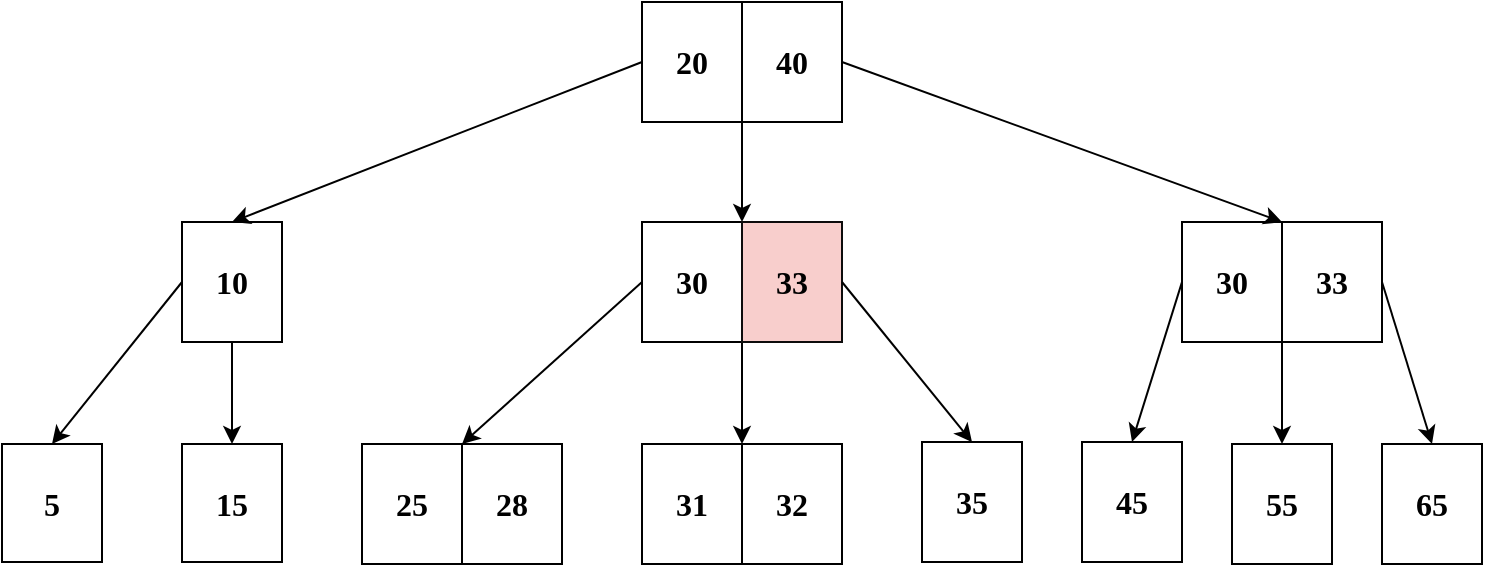<mxfile version="21.2.8" type="device">
  <diagram name="Page-1" id="IAXWIOkmNZu2zb0PkIBH">
    <mxGraphModel dx="1100" dy="802" grid="1" gridSize="10" guides="1" tooltips="1" connect="1" arrows="1" fold="1" page="1" pageScale="1" pageWidth="827" pageHeight="1169" math="0" shadow="0">
      <root>
        <mxCell id="0" />
        <mxCell id="1" parent="0" />
        <mxCell id="e0AHfCA0yS60ZcqgI1O2-1" value="&lt;b&gt;&lt;font face=&quot;Verdana&quot; style=&quot;font-size: 16px;&quot;&gt;20&lt;/font&gt;&lt;/b&gt;" style="rounded=0;whiteSpace=wrap;html=1;" parent="1" vertex="1">
          <mxGeometry x="350" y="120" width="50" height="60" as="geometry" />
        </mxCell>
        <mxCell id="e0AHfCA0yS60ZcqgI1O2-11" style="edgeStyle=orthogonalEdgeStyle;rounded=0;orthogonalLoop=1;jettySize=auto;html=1;exitX=0;exitY=1;exitDx=0;exitDy=0;entryX=0;entryY=0;entryDx=0;entryDy=0;" parent="1" source="e0AHfCA0yS60ZcqgI1O2-2" target="e0AHfCA0yS60ZcqgI1O2-7" edge="1">
          <mxGeometry relative="1" as="geometry" />
        </mxCell>
        <mxCell id="e0AHfCA0yS60ZcqgI1O2-2" value="&lt;b&gt;&lt;font face=&quot;Verdana&quot; style=&quot;font-size: 16px;&quot;&gt;40&lt;/font&gt;&lt;/b&gt;" style="rounded=0;whiteSpace=wrap;html=1;" parent="1" vertex="1">
          <mxGeometry x="400" y="120" width="50" height="60" as="geometry" />
        </mxCell>
        <mxCell id="e0AHfCA0yS60ZcqgI1O2-20" style="edgeStyle=orthogonalEdgeStyle;rounded=0;orthogonalLoop=1;jettySize=auto;html=1;exitX=0.5;exitY=1;exitDx=0;exitDy=0;entryX=0.5;entryY=0;entryDx=0;entryDy=0;" parent="1" source="e0AHfCA0yS60ZcqgI1O2-3" target="e0AHfCA0yS60ZcqgI1O2-5" edge="1">
          <mxGeometry relative="1" as="geometry" />
        </mxCell>
        <mxCell id="e0AHfCA0yS60ZcqgI1O2-3" value="&lt;b&gt;&lt;font face=&quot;Verdana&quot; style=&quot;font-size: 16px;&quot;&gt;10&lt;/font&gt;&lt;/b&gt;" style="rounded=0;whiteSpace=wrap;html=1;" parent="1" vertex="1">
          <mxGeometry x="120" y="230" width="50" height="60" as="geometry" />
        </mxCell>
        <mxCell id="e0AHfCA0yS60ZcqgI1O2-4" value="&lt;b&gt;&lt;font face=&quot;Verdana&quot; style=&quot;font-size: 16px;&quot;&gt;5&lt;/font&gt;&lt;/b&gt;" style="rounded=0;whiteSpace=wrap;html=1;" parent="1" vertex="1">
          <mxGeometry x="30" y="341" width="50" height="59" as="geometry" />
        </mxCell>
        <mxCell id="e0AHfCA0yS60ZcqgI1O2-5" value="&lt;b&gt;&lt;font face=&quot;Verdana&quot; style=&quot;font-size: 16px;&quot;&gt;15&lt;/font&gt;&lt;/b&gt;" style="rounded=0;whiteSpace=wrap;html=1;" parent="1" vertex="1">
          <mxGeometry x="120" y="341" width="50" height="59" as="geometry" />
        </mxCell>
        <mxCell id="e0AHfCA0yS60ZcqgI1O2-6" value="&lt;b&gt;&lt;font face=&quot;Verdana&quot; style=&quot;font-size: 16px;&quot;&gt;30&lt;/font&gt;&lt;/b&gt;" style="rounded=0;whiteSpace=wrap;html=1;" parent="1" vertex="1">
          <mxGeometry x="350" y="230" width="50" height="60" as="geometry" />
        </mxCell>
        <mxCell id="e0AHfCA0yS60ZcqgI1O2-19" style="edgeStyle=orthogonalEdgeStyle;rounded=0;orthogonalLoop=1;jettySize=auto;html=1;exitX=0;exitY=1;exitDx=0;exitDy=0;entryX=1;entryY=0;entryDx=0;entryDy=0;" parent="1" source="e0AHfCA0yS60ZcqgI1O2-7" target="e0AHfCA0yS60ZcqgI1O2-17" edge="1">
          <mxGeometry relative="1" as="geometry" />
        </mxCell>
        <mxCell id="e0AHfCA0yS60ZcqgI1O2-7" value="&lt;b&gt;&lt;font face=&quot;Verdana&quot; style=&quot;font-size: 16px;&quot;&gt;33&lt;/font&gt;&lt;/b&gt;" style="rounded=0;whiteSpace=wrap;html=1;fillColor=#f8cecc;strokeColor=#0d0c0c;" parent="1" vertex="1">
          <mxGeometry x="400" y="230" width="50" height="60" as="geometry" />
        </mxCell>
        <mxCell id="e0AHfCA0yS60ZcqgI1O2-8" value="&lt;b&gt;&lt;font face=&quot;Verdana&quot; style=&quot;font-size: 16px;&quot;&gt;25&lt;/font&gt;&lt;/b&gt;" style="rounded=0;whiteSpace=wrap;html=1;" parent="1" vertex="1">
          <mxGeometry x="210" y="341" width="50" height="60" as="geometry" />
        </mxCell>
        <mxCell id="e0AHfCA0yS60ZcqgI1O2-9" value="&lt;b&gt;&lt;font face=&quot;Verdana&quot; style=&quot;font-size: 16px;&quot;&gt;28&lt;/font&gt;&lt;/b&gt;" style="rounded=0;whiteSpace=wrap;html=1;" parent="1" vertex="1">
          <mxGeometry x="260" y="341" width="50" height="60" as="geometry" />
        </mxCell>
        <mxCell id="e0AHfCA0yS60ZcqgI1O2-13" value="" style="endArrow=classic;html=1;rounded=0;exitX=0;exitY=0.5;exitDx=0;exitDy=0;entryX=0.5;entryY=0;entryDx=0;entryDy=0;" parent="1" source="e0AHfCA0yS60ZcqgI1O2-1" target="e0AHfCA0yS60ZcqgI1O2-3" edge="1">
          <mxGeometry width="50" height="50" relative="1" as="geometry">
            <mxPoint x="240" y="380" as="sourcePoint" />
            <mxPoint x="290" y="330" as="targetPoint" />
          </mxGeometry>
        </mxCell>
        <mxCell id="e0AHfCA0yS60ZcqgI1O2-14" value="&lt;b&gt;&lt;font face=&quot;Verdana&quot; style=&quot;font-size: 16px;&quot;&gt;30&lt;/font&gt;&lt;/b&gt;" style="rounded=0;whiteSpace=wrap;html=1;" parent="1" vertex="1">
          <mxGeometry x="620" y="230" width="50" height="60" as="geometry" />
        </mxCell>
        <mxCell id="e0AHfCA0yS60ZcqgI1O2-15" value="&lt;b&gt;&lt;font face=&quot;Verdana&quot; style=&quot;font-size: 16px;&quot;&gt;33&lt;/font&gt;&lt;/b&gt;" style="rounded=0;whiteSpace=wrap;html=1;" parent="1" vertex="1">
          <mxGeometry x="670" y="230" width="50" height="60" as="geometry" />
        </mxCell>
        <mxCell id="e0AHfCA0yS60ZcqgI1O2-16" value="" style="endArrow=classic;html=1;rounded=0;exitX=1;exitY=0.5;exitDx=0;exitDy=0;entryX=1;entryY=0;entryDx=0;entryDy=0;" parent="1" source="e0AHfCA0yS60ZcqgI1O2-2" target="e0AHfCA0yS60ZcqgI1O2-14" edge="1">
          <mxGeometry width="50" height="50" relative="1" as="geometry">
            <mxPoint x="240" y="380" as="sourcePoint" />
            <mxPoint x="290" y="330" as="targetPoint" />
          </mxGeometry>
        </mxCell>
        <mxCell id="e0AHfCA0yS60ZcqgI1O2-17" value="&lt;b&gt;&lt;font face=&quot;Verdana&quot; style=&quot;font-size: 16px;&quot;&gt;31&lt;/font&gt;&lt;/b&gt;" style="rounded=0;whiteSpace=wrap;html=1;" parent="1" vertex="1">
          <mxGeometry x="350" y="341" width="50" height="60" as="geometry" />
        </mxCell>
        <mxCell id="e0AHfCA0yS60ZcqgI1O2-18" value="&lt;b&gt;&lt;font face=&quot;Verdana&quot; style=&quot;font-size: 16px;&quot;&gt;32&lt;/font&gt;&lt;/b&gt;" style="rounded=0;whiteSpace=wrap;html=1;" parent="1" vertex="1">
          <mxGeometry x="400" y="341" width="50" height="60" as="geometry" />
        </mxCell>
        <mxCell id="e0AHfCA0yS60ZcqgI1O2-21" value="" style="endArrow=classic;html=1;rounded=0;exitX=0;exitY=0.5;exitDx=0;exitDy=0;entryX=0.5;entryY=0;entryDx=0;entryDy=0;" parent="1" source="e0AHfCA0yS60ZcqgI1O2-3" target="e0AHfCA0yS60ZcqgI1O2-4" edge="1">
          <mxGeometry width="50" height="50" relative="1" as="geometry">
            <mxPoint x="240" y="380" as="sourcePoint" />
            <mxPoint x="290" y="330" as="targetPoint" />
          </mxGeometry>
        </mxCell>
        <mxCell id="e0AHfCA0yS60ZcqgI1O2-22" value="" style="endArrow=classic;html=1;rounded=0;exitX=0;exitY=0.5;exitDx=0;exitDy=0;entryX=0;entryY=0;entryDx=0;entryDy=0;" parent="1" source="e0AHfCA0yS60ZcqgI1O2-6" target="e0AHfCA0yS60ZcqgI1O2-9" edge="1">
          <mxGeometry width="50" height="50" relative="1" as="geometry">
            <mxPoint x="270" y="380" as="sourcePoint" />
            <mxPoint x="320" y="330" as="targetPoint" />
          </mxGeometry>
        </mxCell>
        <mxCell id="e0AHfCA0yS60ZcqgI1O2-23" value="&lt;b&gt;&lt;font face=&quot;Verdana&quot; style=&quot;font-size: 16px;&quot;&gt;35&lt;/font&gt;&lt;/b&gt;" style="rounded=0;whiteSpace=wrap;html=1;" parent="1" vertex="1">
          <mxGeometry x="490" y="340" width="50" height="60" as="geometry" />
        </mxCell>
        <mxCell id="e0AHfCA0yS60ZcqgI1O2-24" value="" style="endArrow=classic;html=1;rounded=0;exitX=1;exitY=0.5;exitDx=0;exitDy=0;entryX=0.5;entryY=0;entryDx=0;entryDy=0;" parent="1" source="e0AHfCA0yS60ZcqgI1O2-7" target="e0AHfCA0yS60ZcqgI1O2-23" edge="1">
          <mxGeometry width="50" height="50" relative="1" as="geometry">
            <mxPoint x="440" y="380" as="sourcePoint" />
            <mxPoint x="490" y="330" as="targetPoint" />
          </mxGeometry>
        </mxCell>
        <mxCell id="e0AHfCA0yS60ZcqgI1O2-25" value="&lt;b&gt;&lt;font face=&quot;Verdana&quot; style=&quot;font-size: 16px;&quot;&gt;45&lt;/font&gt;&lt;/b&gt;" style="rounded=0;whiteSpace=wrap;html=1;" parent="1" vertex="1">
          <mxGeometry x="570" y="340" width="50" height="60" as="geometry" />
        </mxCell>
        <mxCell id="e0AHfCA0yS60ZcqgI1O2-26" value="&lt;b&gt;&lt;font face=&quot;Verdana&quot; style=&quot;font-size: 16px;&quot;&gt;55&lt;/font&gt;&lt;/b&gt;" style="rounded=0;whiteSpace=wrap;html=1;" parent="1" vertex="1">
          <mxGeometry x="645" y="341" width="50" height="60" as="geometry" />
        </mxCell>
        <mxCell id="e0AHfCA0yS60ZcqgI1O2-27" value="&lt;b&gt;&lt;font face=&quot;Verdana&quot; style=&quot;font-size: 16px;&quot;&gt;65&lt;/font&gt;&lt;/b&gt;" style="rounded=0;whiteSpace=wrap;html=1;" parent="1" vertex="1">
          <mxGeometry x="720" y="341" width="50" height="60" as="geometry" />
        </mxCell>
        <mxCell id="e0AHfCA0yS60ZcqgI1O2-28" value="" style="endArrow=classic;html=1;rounded=0;exitX=0;exitY=0.5;exitDx=0;exitDy=0;entryX=0.5;entryY=0;entryDx=0;entryDy=0;" parent="1" source="e0AHfCA0yS60ZcqgI1O2-14" target="e0AHfCA0yS60ZcqgI1O2-25" edge="1">
          <mxGeometry width="50" height="50" relative="1" as="geometry">
            <mxPoint x="440" y="380" as="sourcePoint" />
            <mxPoint x="490" y="330" as="targetPoint" />
          </mxGeometry>
        </mxCell>
        <mxCell id="e0AHfCA0yS60ZcqgI1O2-29" value="" style="endArrow=classic;html=1;rounded=0;exitX=0;exitY=1;exitDx=0;exitDy=0;entryX=0.5;entryY=0;entryDx=0;entryDy=0;" parent="1" source="e0AHfCA0yS60ZcqgI1O2-15" target="e0AHfCA0yS60ZcqgI1O2-26" edge="1">
          <mxGeometry width="50" height="50" relative="1" as="geometry">
            <mxPoint x="440" y="380" as="sourcePoint" />
            <mxPoint x="490" y="330" as="targetPoint" />
          </mxGeometry>
        </mxCell>
        <mxCell id="e0AHfCA0yS60ZcqgI1O2-30" value="" style="endArrow=classic;html=1;rounded=0;exitX=1;exitY=0.5;exitDx=0;exitDy=0;entryX=0.5;entryY=0;entryDx=0;entryDy=0;" parent="1" source="e0AHfCA0yS60ZcqgI1O2-15" target="e0AHfCA0yS60ZcqgI1O2-27" edge="1">
          <mxGeometry width="50" height="50" relative="1" as="geometry">
            <mxPoint x="440" y="380" as="sourcePoint" />
            <mxPoint x="490" y="330" as="targetPoint" />
          </mxGeometry>
        </mxCell>
      </root>
    </mxGraphModel>
  </diagram>
</mxfile>
